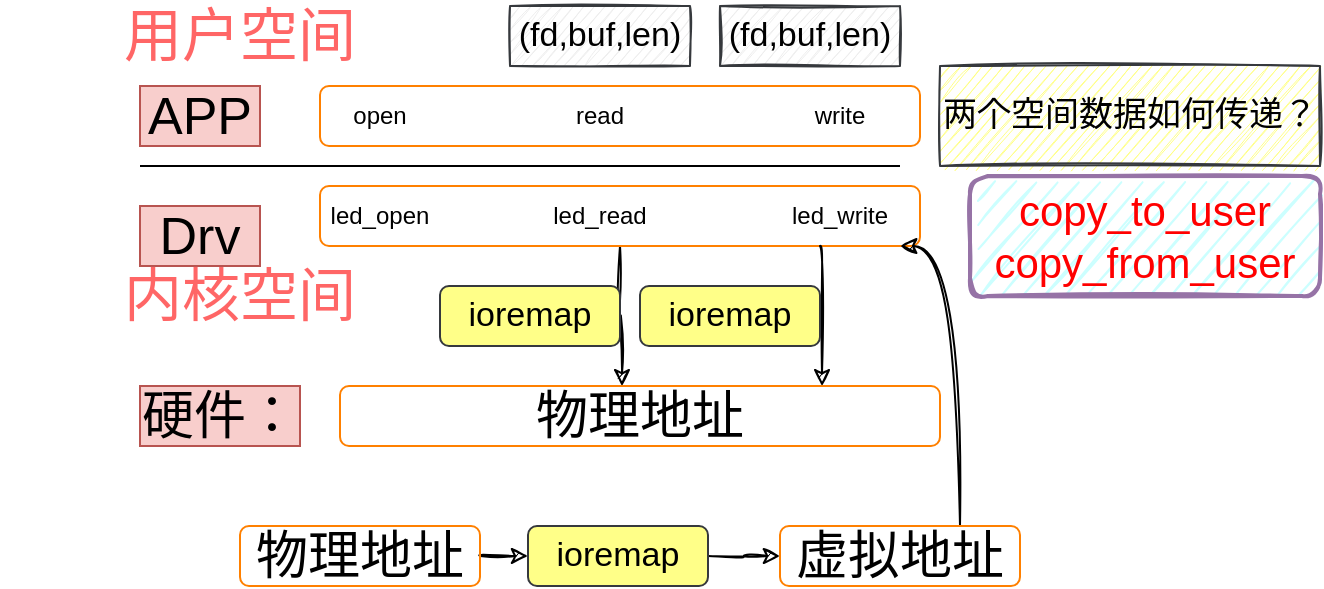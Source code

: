 <mxfile version="16.0.0" type="device"><diagram id="_aPBVMnXyL4aLOU9keR7" name="第 1 页"><mxGraphModel dx="813" dy="490" grid="1" gridSize="10" guides="1" tooltips="1" connect="1" arrows="1" fold="1" page="1" pageScale="1" pageWidth="827" pageHeight="1169" math="0" shadow="0"><root><mxCell id="0"/><mxCell id="1" parent="0"/><mxCell id="tULsFkEcmdGtBFMGAhqs-1" value="" style="endArrow=none;html=1;rounded=0;" edge="1" parent="1"><mxGeometry width="50" height="50" relative="1" as="geometry"><mxPoint x="130" y="340" as="sourcePoint"/><mxPoint x="510" y="340" as="targetPoint"/></mxGeometry></mxCell><mxCell id="tULsFkEcmdGtBFMGAhqs-2" value="&lt;font style=&quot;font-size: 26px&quot;&gt;APP&lt;/font&gt;" style="text;html=1;strokeColor=#b85450;fillColor=#f8cecc;align=center;verticalAlign=middle;whiteSpace=wrap;rounded=0;" vertex="1" parent="1"><mxGeometry x="130" y="300" width="60" height="30" as="geometry"/></mxCell><mxCell id="tULsFkEcmdGtBFMGAhqs-3" value="write" style="text;html=1;strokeColor=none;fillColor=none;align=center;verticalAlign=middle;whiteSpace=wrap;rounded=0;" vertex="1" parent="1"><mxGeometry x="450" y="300" width="60" height="30" as="geometry"/></mxCell><mxCell id="tULsFkEcmdGtBFMGAhqs-4" value="read" style="text;html=1;strokeColor=none;fillColor=none;align=center;verticalAlign=middle;whiteSpace=wrap;rounded=0;" vertex="1" parent="1"><mxGeometry x="330" y="300" width="60" height="30" as="geometry"/></mxCell><mxCell id="tULsFkEcmdGtBFMGAhqs-5" value="open" style="text;html=1;strokeColor=none;fillColor=none;align=center;verticalAlign=middle;whiteSpace=wrap;rounded=0;" vertex="1" parent="1"><mxGeometry x="220" y="300" width="60" height="30" as="geometry"/></mxCell><mxCell id="tULsFkEcmdGtBFMGAhqs-6" value="&lt;font style=&quot;font-size: 26px&quot;&gt;Drv&lt;/font&gt;" style="text;html=1;strokeColor=#b85450;fillColor=#f8cecc;align=center;verticalAlign=middle;whiteSpace=wrap;rounded=0;" vertex="1" parent="1"><mxGeometry x="130" y="360" width="60" height="30" as="geometry"/></mxCell><mxCell id="tULsFkEcmdGtBFMGAhqs-7" value="led_write" style="text;html=1;strokeColor=none;fillColor=none;align=center;verticalAlign=middle;whiteSpace=wrap;rounded=0;" vertex="1" parent="1"><mxGeometry x="450" y="350" width="60" height="30" as="geometry"/></mxCell><mxCell id="tULsFkEcmdGtBFMGAhqs-8" value="led_read" style="text;html=1;strokeColor=none;fillColor=none;align=center;verticalAlign=middle;whiteSpace=wrap;rounded=0;" vertex="1" parent="1"><mxGeometry x="330" y="350" width="60" height="30" as="geometry"/></mxCell><mxCell id="tULsFkEcmdGtBFMGAhqs-9" value="led_open" style="text;html=1;strokeColor=none;fillColor=none;align=center;verticalAlign=middle;whiteSpace=wrap;rounded=0;" vertex="1" parent="1"><mxGeometry x="220" y="350" width="60" height="30" as="geometry"/></mxCell><mxCell id="tULsFkEcmdGtBFMGAhqs-11" value="" style="rounded=1;whiteSpace=wrap;html=1;fontSize=26;fillColor=none;strokeColor=#FF8000;" vertex="1" parent="1"><mxGeometry x="220" y="300" width="300" height="30" as="geometry"/></mxCell><mxCell id="tULsFkEcmdGtBFMGAhqs-60" style="edgeStyle=orthogonalEdgeStyle;curved=1;sketch=1;orthogonalLoop=1;jettySize=auto;html=1;entryX=0.47;entryY=0.003;entryDx=0;entryDy=0;entryPerimeter=0;fontSize=29;fontColor=#FF0000;strokeColor=default;" edge="1" parent="1" source="tULsFkEcmdGtBFMGAhqs-39" target="tULsFkEcmdGtBFMGAhqs-59"><mxGeometry relative="1" as="geometry"/></mxCell><mxCell id="tULsFkEcmdGtBFMGAhqs-39" value="" style="rounded=1;whiteSpace=wrap;html=1;fontSize=26;fillColor=none;strokeColor=#FF8000;" vertex="1" parent="1"><mxGeometry x="220" y="350" width="300" height="30" as="geometry"/></mxCell><mxCell id="tULsFkEcmdGtBFMGAhqs-48" value="(fd,buf,len)" style="text;html=1;strokeColor=#36393d;fillColor=#eeeeee;align=center;verticalAlign=middle;whiteSpace=wrap;rounded=0;shadow=0;glass=0;sketch=1;fontSize=17;" vertex="1" parent="1"><mxGeometry x="315" y="260" width="90" height="30" as="geometry"/></mxCell><mxCell id="tULsFkEcmdGtBFMGAhqs-50" value="(fd,buf,len)" style="text;html=1;strokeColor=#36393d;fillColor=#eeeeee;align=center;verticalAlign=middle;whiteSpace=wrap;rounded=0;shadow=0;glass=0;sketch=1;fontSize=17;" vertex="1" parent="1"><mxGeometry x="420" y="260" width="90" height="30" as="geometry"/></mxCell><mxCell id="tULsFkEcmdGtBFMGAhqs-52" value="两个空间数据如何传递？" style="text;html=1;strokeColor=#36393d;fillColor=#ffff88;align=center;verticalAlign=middle;whiteSpace=wrap;rounded=0;shadow=0;glass=0;sketch=1;fontSize=17;" vertex="1" parent="1"><mxGeometry x="530" y="290" width="190" height="50" as="geometry"/></mxCell><mxCell id="tULsFkEcmdGtBFMGAhqs-53" value="copy_to_user&lt;br style=&quot;font-size: 21px;&quot;&gt;copy_from_user" style="text;html=1;strokeColor=#9673a6;fillColor=#CCFFFF;align=center;verticalAlign=middle;whiteSpace=wrap;rounded=1;fontSize=21;glass=0;shadow=0;sketch=1;strokeWidth=2;perimeterSpacing=1;fontColor=#FF0000;" vertex="1" parent="1"><mxGeometry x="545" y="345" width="175" height="60" as="geometry"/></mxCell><mxCell id="tULsFkEcmdGtBFMGAhqs-56" value="用户空间" style="text;html=1;strokeColor=none;fillColor=none;align=center;verticalAlign=middle;whiteSpace=wrap;rounded=0;fontSize=29;fontColor=#FF6666;" vertex="1" parent="1"><mxGeometry x="60" y="260" width="240" height="30" as="geometry"/></mxCell><mxCell id="tULsFkEcmdGtBFMGAhqs-57" value="内核空间" style="text;html=1;strokeColor=none;fillColor=none;align=center;verticalAlign=middle;whiteSpace=wrap;rounded=0;fontSize=29;fontColor=#FF6666;" vertex="1" parent="1"><mxGeometry x="60" y="390" width="240" height="30" as="geometry"/></mxCell><mxCell id="tULsFkEcmdGtBFMGAhqs-58" value="&lt;font style=&quot;font-size: 26px&quot;&gt;硬件：&lt;/font&gt;" style="text;html=1;strokeColor=#b85450;fillColor=#f8cecc;align=center;verticalAlign=middle;whiteSpace=wrap;rounded=0;" vertex="1" parent="1"><mxGeometry x="130" y="450" width="80" height="30" as="geometry"/></mxCell><mxCell id="tULsFkEcmdGtBFMGAhqs-59" value="物理地址" style="rounded=1;whiteSpace=wrap;html=1;fontSize=26;fillColor=none;strokeColor=#FF8000;" vertex="1" parent="1"><mxGeometry x="230" y="450" width="300" height="30" as="geometry"/></mxCell><mxCell id="tULsFkEcmdGtBFMGAhqs-62" style="edgeStyle=orthogonalEdgeStyle;curved=1;sketch=1;orthogonalLoop=1;jettySize=auto;html=1;entryX=0.47;entryY=0.003;entryDx=0;entryDy=0;entryPerimeter=0;fontSize=29;fontColor=#FF0000;strokeColor=default;" edge="1" parent="1"><mxGeometry relative="1" as="geometry"><mxPoint x="470.0" y="380" as="sourcePoint"/><mxPoint x="471" y="450.09" as="targetPoint"/><Array as="points"><mxPoint x="471" y="380"/></Array></mxGeometry></mxCell><mxCell id="tULsFkEcmdGtBFMGAhqs-63" value="ioremap" style="text;html=1;strokeColor=#36393d;fillColor=#ffff88;align=center;verticalAlign=middle;whiteSpace=wrap;rounded=1;shadow=0;glass=0;sketch=0;fontSize=17;" vertex="1" parent="1"><mxGeometry x="280" y="400" width="90" height="30" as="geometry"/></mxCell><mxCell id="tULsFkEcmdGtBFMGAhqs-64" value="ioremap" style="text;html=1;strokeColor=#36393d;fillColor=#ffff88;align=center;verticalAlign=middle;whiteSpace=wrap;rounded=1;shadow=0;glass=0;sketch=0;fontSize=17;" vertex="1" parent="1"><mxGeometry x="380" y="400" width="90" height="30" as="geometry"/></mxCell><mxCell id="tULsFkEcmdGtBFMGAhqs-69" style="edgeStyle=orthogonalEdgeStyle;curved=1;sketch=1;orthogonalLoop=1;jettySize=auto;html=1;entryX=0;entryY=0.5;entryDx=0;entryDy=0;fontSize=29;fontColor=#FF0000;strokeColor=default;" edge="1" parent="1" source="tULsFkEcmdGtBFMGAhqs-65" target="tULsFkEcmdGtBFMGAhqs-67"><mxGeometry relative="1" as="geometry"/></mxCell><mxCell id="tULsFkEcmdGtBFMGAhqs-65" value="ioremap" style="text;html=1;strokeColor=#36393d;fillColor=#ffff88;align=center;verticalAlign=middle;whiteSpace=wrap;rounded=1;shadow=0;glass=0;sketch=0;fontSize=17;" vertex="1" parent="1"><mxGeometry x="324" y="520" width="90" height="30" as="geometry"/></mxCell><mxCell id="tULsFkEcmdGtBFMGAhqs-68" style="edgeStyle=orthogonalEdgeStyle;curved=1;sketch=1;orthogonalLoop=1;jettySize=auto;html=1;exitX=1;exitY=0.5;exitDx=0;exitDy=0;entryX=0;entryY=0.5;entryDx=0;entryDy=0;fontSize=29;fontColor=#FF0000;strokeColor=default;" edge="1" parent="1" source="tULsFkEcmdGtBFMGAhqs-66" target="tULsFkEcmdGtBFMGAhqs-65"><mxGeometry relative="1" as="geometry"/></mxCell><mxCell id="tULsFkEcmdGtBFMGAhqs-66" value="物理地址" style="rounded=1;whiteSpace=wrap;html=1;fontSize=26;fillColor=none;strokeColor=#FF8000;" vertex="1" parent="1"><mxGeometry x="180" y="520" width="120" height="30" as="geometry"/></mxCell><mxCell id="tULsFkEcmdGtBFMGAhqs-70" style="edgeStyle=orthogonalEdgeStyle;curved=1;sketch=1;orthogonalLoop=1;jettySize=auto;html=1;entryX=0.967;entryY=1;entryDx=0;entryDy=0;entryPerimeter=0;fontSize=29;fontColor=#FF0000;strokeColor=default;" edge="1" parent="1" source="tULsFkEcmdGtBFMGAhqs-67" target="tULsFkEcmdGtBFMGAhqs-39"><mxGeometry relative="1" as="geometry"><Array as="points"><mxPoint x="540" y="380"/></Array></mxGeometry></mxCell><mxCell id="tULsFkEcmdGtBFMGAhqs-67" value="虚拟地址" style="rounded=1;whiteSpace=wrap;html=1;fontSize=26;fillColor=none;strokeColor=#FF8000;" vertex="1" parent="1"><mxGeometry x="450" y="520" width="120" height="30" as="geometry"/></mxCell></root></mxGraphModel></diagram></mxfile>